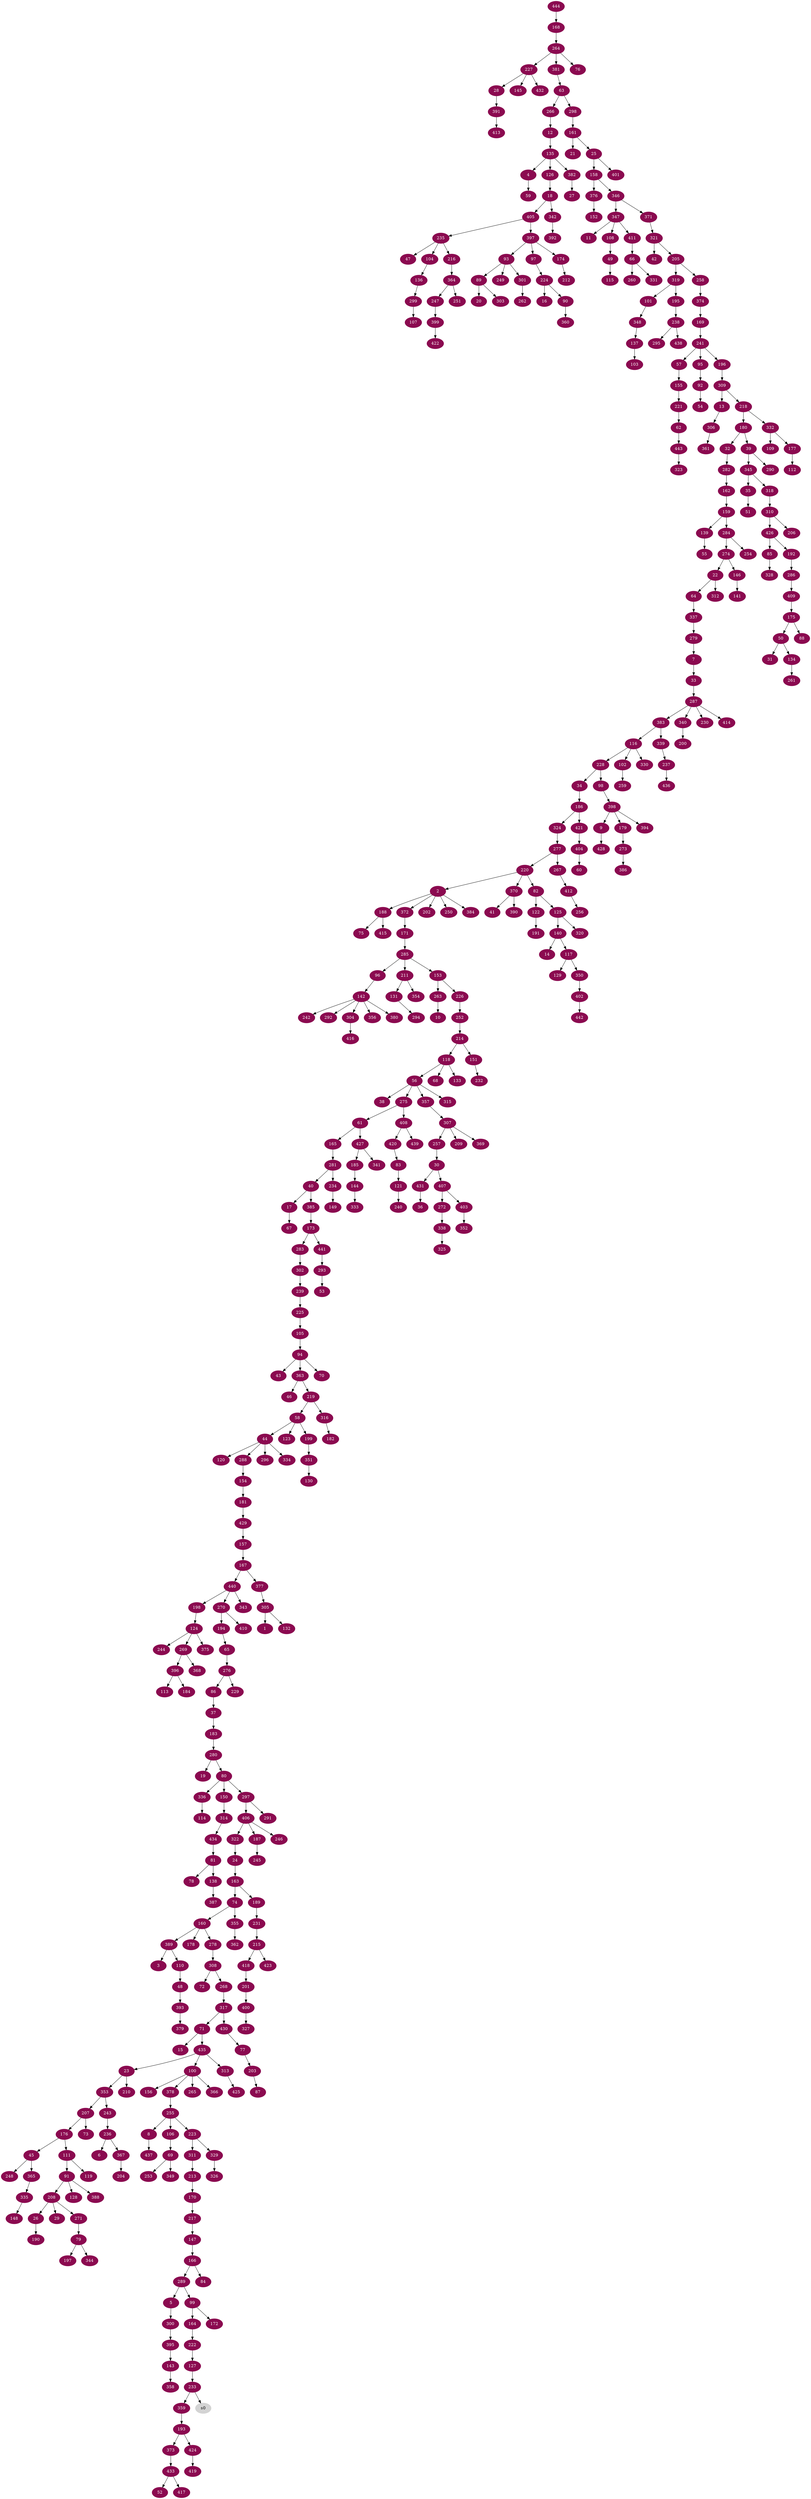 digraph G {
node [color=deeppink4, style=filled, fontcolor=white];
305 -> 1;
220 -> 2;
389 -> 3;
135 -> 4;
289 -> 5;
236 -> 6;
279 -> 7;
255 -> 8;
398 -> 9;
263 -> 10;
347 -> 11;
266 -> 12;
309 -> 13;
140 -> 14;
71 -> 15;
224 -> 16;
40 -> 17;
126 -> 18;
280 -> 19;
89 -> 20;
161 -> 21;
274 -> 22;
435 -> 23;
322 -> 24;
161 -> 25;
208 -> 26;
382 -> 27;
227 -> 28;
208 -> 29;
257 -> 30;
50 -> 31;
180 -> 32;
7 -> 33;
228 -> 34;
345 -> 35;
431 -> 36;
86 -> 37;
56 -> 38;
180 -> 39;
281 -> 40;
370 -> 41;
321 -> 42;
94 -> 43;
58 -> 44;
176 -> 45;
363 -> 46;
235 -> 47;
110 -> 48;
108 -> 49;
175 -> 50;
35 -> 51;
433 -> 52;
293 -> 53;
92 -> 54;
139 -> 55;
118 -> 56;
241 -> 57;
219 -> 58;
4 -> 59;
404 -> 60;
275 -> 61;
221 -> 62;
381 -> 63;
22 -> 64;
194 -> 65;
411 -> 66;
17 -> 67;
118 -> 68;
106 -> 69;
94 -> 70;
317 -> 71;
308 -> 72;
207 -> 73;
163 -> 74;
188 -> 75;
264 -> 76;
430 -> 77;
81 -> 78;
271 -> 79;
280 -> 80;
434 -> 81;
220 -> 82;
420 -> 83;
166 -> 84;
426 -> 85;
276 -> 86;
203 -> 87;
175 -> 88;
93 -> 89;
224 -> 90;
111 -> 91;
95 -> 92;
397 -> 93;
105 -> 94;
241 -> 95;
285 -> 96;
397 -> 97;
228 -> 98;
289 -> 99;
435 -> 100;
319 -> 101;
116 -> 102;
137 -> 103;
235 -> 104;
225 -> 105;
255 -> 106;
299 -> 107;
347 -> 108;
332 -> 109;
389 -> 110;
176 -> 111;
177 -> 112;
396 -> 113;
336 -> 114;
49 -> 115;
383 -> 116;
140 -> 117;
214 -> 118;
111 -> 119;
44 -> 120;
83 -> 121;
82 -> 122;
58 -> 123;
198 -> 124;
82 -> 125;
135 -> 126;
222 -> 127;
91 -> 128;
117 -> 129;
351 -> 130;
211 -> 131;
305 -> 132;
118 -> 133;
50 -> 134;
12 -> 135;
104 -> 136;
348 -> 137;
81 -> 138;
159 -> 139;
125 -> 140;
146 -> 141;
96 -> 142;
395 -> 143;
185 -> 144;
227 -> 145;
274 -> 146;
217 -> 147;
335 -> 148;
234 -> 149;
80 -> 150;
214 -> 151;
376 -> 152;
285 -> 153;
288 -> 154;
57 -> 155;
100 -> 156;
429 -> 157;
25 -> 158;
162 -> 159;
74 -> 160;
298 -> 161;
282 -> 162;
24 -> 163;
99 -> 164;
61 -> 165;
147 -> 166;
157 -> 167;
444 -> 168;
374 -> 169;
213 -> 170;
372 -> 171;
99 -> 172;
385 -> 173;
397 -> 174;
409 -> 175;
207 -> 176;
332 -> 177;
160 -> 178;
398 -> 179;
218 -> 180;
154 -> 181;
316 -> 182;
37 -> 183;
396 -> 184;
427 -> 185;
34 -> 186;
406 -> 187;
2 -> 188;
163 -> 189;
26 -> 190;
122 -> 191;
426 -> 192;
359 -> 193;
270 -> 194;
319 -> 195;
241 -> 196;
79 -> 197;
440 -> 198;
58 -> 199;
340 -> 200;
418 -> 201;
2 -> 202;
77 -> 203;
367 -> 204;
321 -> 205;
310 -> 206;
353 -> 207;
91 -> 208;
307 -> 209;
23 -> 210;
285 -> 211;
174 -> 212;
311 -> 213;
252 -> 214;
231 -> 215;
235 -> 216;
170 -> 217;
309 -> 218;
363 -> 219;
277 -> 220;
155 -> 221;
164 -> 222;
255 -> 223;
97 -> 224;
239 -> 225;
153 -> 226;
264 -> 227;
116 -> 228;
276 -> 229;
287 -> 230;
189 -> 231;
151 -> 232;
127 -> 233;
281 -> 234;
405 -> 235;
243 -> 236;
339 -> 237;
195 -> 238;
302 -> 239;
121 -> 240;
169 -> 241;
142 -> 242;
353 -> 243;
124 -> 244;
187 -> 245;
406 -> 246;
364 -> 247;
45 -> 248;
93 -> 249;
2 -> 250;
364 -> 251;
226 -> 252;
69 -> 253;
284 -> 254;
378 -> 255;
412 -> 256;
307 -> 257;
205 -> 258;
102 -> 259;
66 -> 260;
134 -> 261;
301 -> 262;
153 -> 263;
168 -> 264;
100 -> 265;
63 -> 266;
277 -> 267;
308 -> 268;
124 -> 269;
440 -> 270;
208 -> 271;
407 -> 272;
179 -> 273;
284 -> 274;
56 -> 275;
65 -> 276;
324 -> 277;
160 -> 278;
337 -> 279;
183 -> 280;
165 -> 281;
32 -> 282;
173 -> 283;
159 -> 284;
171 -> 285;
192 -> 286;
33 -> 287;
44 -> 288;
166 -> 289;
39 -> 290;
297 -> 291;
142 -> 292;
441 -> 293;
131 -> 294;
238 -> 295;
44 -> 296;
80 -> 297;
63 -> 298;
136 -> 299;
5 -> 300;
93 -> 301;
283 -> 302;
89 -> 303;
142 -> 304;
377 -> 305;
13 -> 306;
357 -> 307;
278 -> 308;
196 -> 309;
318 -> 310;
223 -> 311;
22 -> 312;
435 -> 313;
150 -> 314;
56 -> 315;
219 -> 316;
268 -> 317;
345 -> 318;
205 -> 319;
125 -> 320;
371 -> 321;
406 -> 322;
443 -> 323;
186 -> 324;
338 -> 325;
329 -> 326;
400 -> 327;
85 -> 328;
223 -> 329;
116 -> 330;
66 -> 331;
218 -> 332;
144 -> 333;
44 -> 334;
365 -> 335;
80 -> 336;
64 -> 337;
272 -> 338;
383 -> 339;
287 -> 340;
427 -> 341;
18 -> 342;
440 -> 343;
79 -> 344;
39 -> 345;
158 -> 346;
346 -> 347;
101 -> 348;
69 -> 349;
117 -> 350;
199 -> 351;
403 -> 352;
23 -> 353;
211 -> 354;
74 -> 355;
142 -> 356;
56 -> 357;
143 -> 358;
233 -> 359;
90 -> 360;
306 -> 361;
355 -> 362;
94 -> 363;
216 -> 364;
45 -> 365;
100 -> 366;
236 -> 367;
269 -> 368;
307 -> 369;
220 -> 370;
346 -> 371;
2 -> 372;
193 -> 373;
258 -> 374;
124 -> 375;
158 -> 376;
167 -> 377;
100 -> 378;
393 -> 379;
142 -> 380;
264 -> 381;
135 -> 382;
287 -> 383;
2 -> 384;
40 -> 385;
273 -> 386;
138 -> 387;
91 -> 388;
160 -> 389;
370 -> 390;
28 -> 391;
342 -> 392;
48 -> 393;
398 -> 394;
300 -> 395;
269 -> 396;
405 -> 397;
98 -> 398;
247 -> 399;
201 -> 400;
25 -> 401;
350 -> 402;
407 -> 403;
421 -> 404;
18 -> 405;
297 -> 406;
30 -> 407;
275 -> 408;
286 -> 409;
270 -> 410;
347 -> 411;
267 -> 412;
391 -> 413;
287 -> 414;
188 -> 415;
304 -> 416;
433 -> 417;
215 -> 418;
424 -> 419;
408 -> 420;
186 -> 421;
399 -> 422;
215 -> 423;
193 -> 424;
313 -> 425;
310 -> 426;
61 -> 427;
9 -> 428;
181 -> 429;
317 -> 430;
30 -> 431;
227 -> 432;
373 -> 433;
314 -> 434;
71 -> 435;
237 -> 436;
8 -> 437;
238 -> 438;
408 -> 439;
167 -> 440;
173 -> 441;
402 -> 442;
62 -> 443;
node [color=lightgrey, style=filled, fontcolor=black];
233 -> s0;
}
